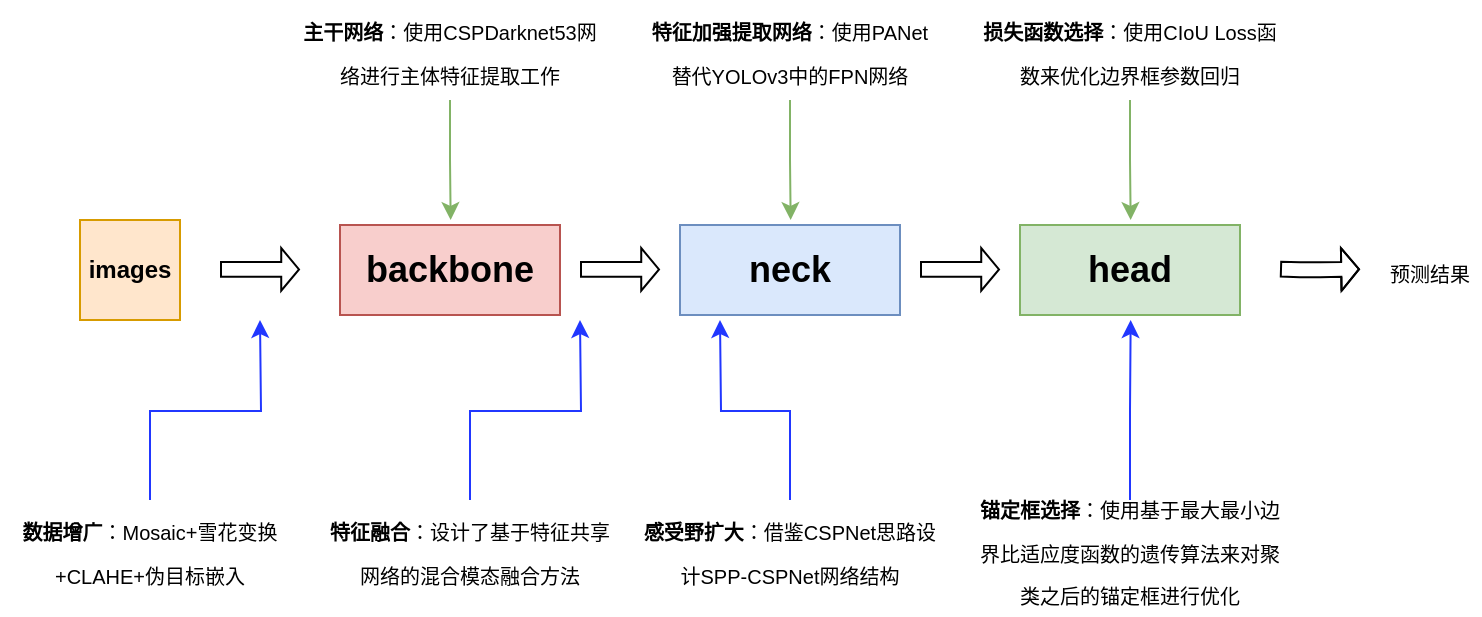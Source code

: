 <mxfile version="15.8.7" type="device"><diagram id="EMco-ur60y-1cb9X3pe4" name="第 1 页"><mxGraphModel dx="918" dy="790" grid="1" gridSize="10" guides="1" tooltips="1" connect="1" arrows="1" fold="1" page="1" pageScale="1" pageWidth="2336" pageHeight="1654" math="0" shadow="0"><root><mxCell id="0"/><mxCell id="1" parent="0"/><mxCell id="18MfzoH4aFYjmaLNCmeG-1" value="&lt;b&gt;&lt;font style=&quot;font-size: 18px&quot;&gt;backbone&lt;/font&gt;&lt;/b&gt;" style="rounded=0;whiteSpace=wrap;html=1;fillColor=#f8cecc;strokeColor=#b85450;" vertex="1" parent="1"><mxGeometry x="230" y="372.5" width="110" height="45" as="geometry"/></mxCell><mxCell id="18MfzoH4aFYjmaLNCmeG-2" value="&lt;b&gt;images&lt;/b&gt;" style="whiteSpace=wrap;html=1;aspect=fixed;fillColor=#ffe6cc;strokeColor=#d79b00;" vertex="1" parent="1"><mxGeometry x="100" y="370" width="50" height="50" as="geometry"/></mxCell><mxCell id="18MfzoH4aFYjmaLNCmeG-3" value="&lt;b&gt;&lt;font style=&quot;font-size: 18px&quot;&gt;neck&lt;/font&gt;&lt;/b&gt;" style="rounded=0;whiteSpace=wrap;html=1;fillColor=#dae8fc;strokeColor=#6c8ebf;" vertex="1" parent="1"><mxGeometry x="400" y="372.5" width="110" height="45" as="geometry"/></mxCell><mxCell id="18MfzoH4aFYjmaLNCmeG-4" value="&lt;b&gt;&lt;font style=&quot;font-size: 18px&quot;&gt;head&lt;/font&gt;&lt;/b&gt;" style="rounded=0;whiteSpace=wrap;html=1;fillColor=#d5e8d4;strokeColor=#82b366;" vertex="1" parent="1"><mxGeometry x="570" y="372.5" width="110" height="45" as="geometry"/></mxCell><mxCell id="18MfzoH4aFYjmaLNCmeG-5" value="" style="shape=flexArrow;endArrow=classic;html=1;rounded=0;fontSize=14;width=7.429;endSize=2.629;endWidth=12.898;" edge="1" parent="1"><mxGeometry width="50" height="50" relative="1" as="geometry"><mxPoint x="170" y="394.71" as="sourcePoint"/><mxPoint x="210" y="394.71" as="targetPoint"/></mxGeometry></mxCell><mxCell id="18MfzoH4aFYjmaLNCmeG-6" value="" style="shape=flexArrow;endArrow=classic;html=1;rounded=0;fontSize=14;width=7.429;endSize=2.629;endWidth=12.898;" edge="1" parent="1"><mxGeometry width="50" height="50" relative="1" as="geometry"><mxPoint x="350" y="394.71" as="sourcePoint"/><mxPoint x="390" y="394.71" as="targetPoint"/></mxGeometry></mxCell><mxCell id="18MfzoH4aFYjmaLNCmeG-7" value="" style="shape=flexArrow;endArrow=classic;html=1;rounded=0;fontSize=14;width=7.429;endSize=2.629;endWidth=12.898;" edge="1" parent="1"><mxGeometry width="50" height="50" relative="1" as="geometry"><mxPoint x="520" y="394.71" as="sourcePoint"/><mxPoint x="560" y="394.71" as="targetPoint"/></mxGeometry></mxCell><mxCell id="18MfzoH4aFYjmaLNCmeG-9" style="edgeStyle=orthogonalEdgeStyle;rounded=0;orthogonalLoop=1;jettySize=auto;html=1;exitX=0.5;exitY=0;exitDx=0;exitDy=0;fontSize=10;strokeColor=#2137FF;" edge="1" parent="1" source="18MfzoH4aFYjmaLNCmeG-8"><mxGeometry relative="1" as="geometry"><mxPoint x="190" y="420" as="targetPoint"/></mxGeometry></mxCell><mxCell id="18MfzoH4aFYjmaLNCmeG-8" value="&lt;font style=&quot;font-size: 10px&quot;&gt;&lt;b&gt;数据增广&lt;/b&gt;：Mosaic+雪花变换+CLAHE+伪目标嵌入&lt;/font&gt;" style="text;html=1;strokeColor=none;fillColor=none;align=center;verticalAlign=middle;whiteSpace=wrap;rounded=0;fontSize=18;" vertex="1" parent="1"><mxGeometry x="60" y="510" width="150" height="50" as="geometry"/></mxCell><mxCell id="18MfzoH4aFYjmaLNCmeG-11" style="edgeStyle=orthogonalEdgeStyle;rounded=0;orthogonalLoop=1;jettySize=auto;html=1;exitX=0.5;exitY=0;exitDx=0;exitDy=0;fontSize=10;strokeColor=#2137FF;" edge="1" parent="1" source="18MfzoH4aFYjmaLNCmeG-10"><mxGeometry relative="1" as="geometry"><mxPoint x="350" y="420" as="targetPoint"/></mxGeometry></mxCell><mxCell id="18MfzoH4aFYjmaLNCmeG-10" value="&lt;span style=&quot;font-size: 10px&quot;&gt;&lt;b&gt;特征融合&lt;/b&gt;：设计了基于特征共享网络的混合模态融合方法&lt;/span&gt;" style="text;html=1;strokeColor=none;fillColor=none;align=center;verticalAlign=middle;whiteSpace=wrap;rounded=0;fontSize=18;" vertex="1" parent="1"><mxGeometry x="220" y="510" width="150" height="50" as="geometry"/></mxCell><mxCell id="18MfzoH4aFYjmaLNCmeG-13" style="edgeStyle=orthogonalEdgeStyle;rounded=0;orthogonalLoop=1;jettySize=auto;html=1;exitX=0.5;exitY=0;exitDx=0;exitDy=0;fontSize=10;strokeColor=#2137FF;" edge="1" parent="1" source="18MfzoH4aFYjmaLNCmeG-12"><mxGeometry relative="1" as="geometry"><mxPoint x="420" y="420" as="targetPoint"/></mxGeometry></mxCell><mxCell id="18MfzoH4aFYjmaLNCmeG-12" value="&lt;span style=&quot;font-size: 10px&quot;&gt;&lt;b&gt;感受野扩大&lt;/b&gt;：借鉴CSPNet思路设计SPP-CSPNet网络结构&lt;/span&gt;" style="text;html=1;strokeColor=none;fillColor=none;align=center;verticalAlign=middle;whiteSpace=wrap;rounded=0;fontSize=18;" vertex="1" parent="1"><mxGeometry x="380" y="510" width="150" height="50" as="geometry"/></mxCell><mxCell id="18MfzoH4aFYjmaLNCmeG-16" style="edgeStyle=orthogonalEdgeStyle;rounded=0;orthogonalLoop=1;jettySize=auto;html=1;exitX=0.5;exitY=0;exitDx=0;exitDy=0;fontSize=10;strokeColor=#2137FF;" edge="1" parent="1" source="18MfzoH4aFYjmaLNCmeG-14"><mxGeometry relative="1" as="geometry"><mxPoint x="625.333" y="420" as="targetPoint"/></mxGeometry></mxCell><mxCell id="18MfzoH4aFYjmaLNCmeG-14" value="&lt;span style=&quot;font-size: 10px&quot;&gt;&lt;b&gt;锚定框选择&lt;/b&gt;：使用基于最大最小边界比适应度函数的遗传算法来对聚类之后的锚定框进行优化&lt;/span&gt;" style="text;html=1;strokeColor=none;fillColor=none;align=center;verticalAlign=middle;whiteSpace=wrap;rounded=0;fontSize=18;" vertex="1" parent="1"><mxGeometry x="545" y="510" width="160" height="50" as="geometry"/></mxCell><mxCell id="18MfzoH4aFYjmaLNCmeG-18" style="edgeStyle=orthogonalEdgeStyle;rounded=0;orthogonalLoop=1;jettySize=auto;html=1;exitX=0.5;exitY=1;exitDx=0;exitDy=0;fontSize=10;fillColor=#d5e8d4;strokeColor=#82b366;" edge="1" parent="1" source="18MfzoH4aFYjmaLNCmeG-17"><mxGeometry relative="1" as="geometry"><mxPoint x="285.333" y="370" as="targetPoint"/></mxGeometry></mxCell><mxCell id="18MfzoH4aFYjmaLNCmeG-17" value="&lt;span style=&quot;font-size: 10px&quot;&gt;&lt;b&gt;主干网络&lt;/b&gt;：使用CSPDarknet53网络进行主体特征提取工作&lt;/span&gt;" style="text;html=1;align=center;verticalAlign=middle;whiteSpace=wrap;rounded=0;fontSize=18;" vertex="1" parent="1"><mxGeometry x="210" y="260" width="150" height="50" as="geometry"/></mxCell><mxCell id="18MfzoH4aFYjmaLNCmeG-20" style="edgeStyle=orthogonalEdgeStyle;rounded=0;orthogonalLoop=1;jettySize=auto;html=1;exitX=0.5;exitY=1;exitDx=0;exitDy=0;fontSize=10;fillColor=#d5e8d4;strokeColor=#82b366;" edge="1" parent="1" source="18MfzoH4aFYjmaLNCmeG-19"><mxGeometry relative="1" as="geometry"><mxPoint x="455.333" y="370" as="targetPoint"/></mxGeometry></mxCell><mxCell id="18MfzoH4aFYjmaLNCmeG-19" value="&lt;span style=&quot;font-size: 10px&quot;&gt;&lt;b&gt;特征加强提取网络&lt;/b&gt;：使用PANet替代YOLOv3中的FPN网络&lt;/span&gt;" style="text;html=1;align=center;verticalAlign=middle;whiteSpace=wrap;rounded=0;fontSize=18;" vertex="1" parent="1"><mxGeometry x="380" y="260" width="150" height="50" as="geometry"/></mxCell><mxCell id="18MfzoH4aFYjmaLNCmeG-22" style="edgeStyle=orthogonalEdgeStyle;rounded=0;orthogonalLoop=1;jettySize=auto;html=1;exitX=0.5;exitY=1;exitDx=0;exitDy=0;fontSize=10;fillColor=#d5e8d4;strokeColor=#82b366;" edge="1" parent="1" source="18MfzoH4aFYjmaLNCmeG-21"><mxGeometry relative="1" as="geometry"><mxPoint x="625.333" y="370" as="targetPoint"/></mxGeometry></mxCell><mxCell id="18MfzoH4aFYjmaLNCmeG-21" value="&lt;span style=&quot;font-size: 10px&quot;&gt;&lt;b&gt;损失函数选择&lt;/b&gt;：使用CIoU Loss函数来优化边界框参数回归&lt;/span&gt;" style="text;html=1;align=center;verticalAlign=middle;whiteSpace=wrap;rounded=0;fontSize=18;" vertex="1" parent="1"><mxGeometry x="550" y="260" width="150" height="50" as="geometry"/></mxCell><mxCell id="18MfzoH4aFYjmaLNCmeG-23" value="" style="shape=flexArrow;endArrow=classic;html=1;rounded=0;fontSize=14;width=7.429;endSize=2.629;endWidth=12.898;" edge="1" parent="1"><mxGeometry width="50" height="50" relative="1" as="geometry"><mxPoint x="700" y="394.58" as="sourcePoint"/><mxPoint x="740" y="394.58" as="targetPoint"/><Array as="points"><mxPoint x="710" y="394.87"/><mxPoint x="720" y="394.87"/></Array></mxGeometry></mxCell><mxCell id="18MfzoH4aFYjmaLNCmeG-24" value="&lt;span style=&quot;font-size: 10px&quot;&gt;预测结果&lt;/span&gt;" style="text;html=1;strokeColor=none;fillColor=none;align=center;verticalAlign=middle;whiteSpace=wrap;rounded=0;fontSize=18;" vertex="1" parent="1"><mxGeometry x="750" y="382.5" width="50" height="25" as="geometry"/></mxCell></root></mxGraphModel></diagram></mxfile>